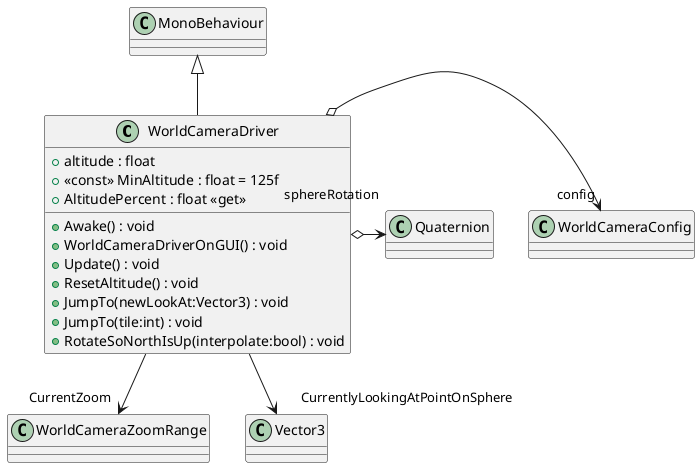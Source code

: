 @startuml
class WorldCameraDriver {
    + altitude : float
    + <<const>> MinAltitude : float = 125f
    + AltitudePercent : float <<get>>
    + Awake() : void
    + WorldCameraDriverOnGUI() : void
    + Update() : void
    + ResetAltitude() : void
    + JumpTo(newLookAt:Vector3) : void
    + JumpTo(tile:int) : void
    + RotateSoNorthIsUp(interpolate:bool) : void
}
MonoBehaviour <|-- WorldCameraDriver
WorldCameraDriver o-> "config" WorldCameraConfig
WorldCameraDriver o-> "sphereRotation" Quaternion
WorldCameraDriver --> "CurrentZoom" WorldCameraZoomRange
WorldCameraDriver --> "CurrentlyLookingAtPointOnSphere" Vector3
@enduml

